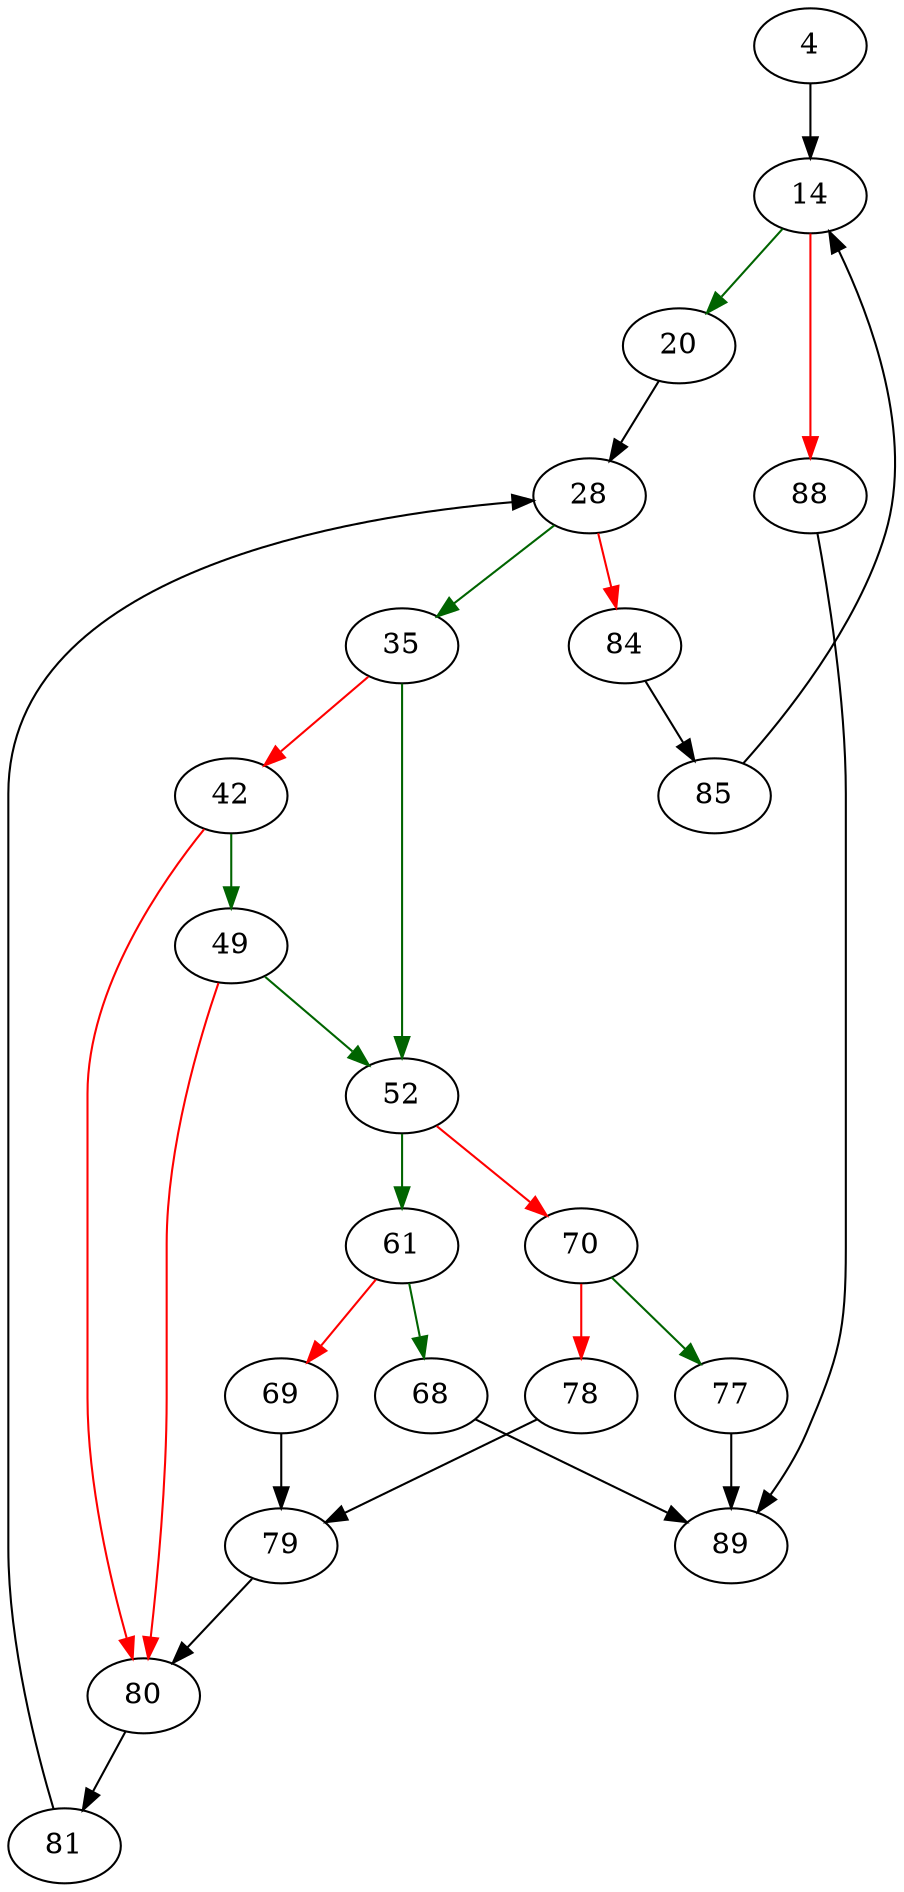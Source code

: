 strict digraph "fkParentIsModified" {
	// Node definitions.
	4 [entry=true];
	14;
	20;
	88;
	28;
	35;
	84;
	52;
	42;
	49;
	80;
	61;
	70;
	68;
	69;
	89;
	79;
	77;
	78;
	81;
	85;

	// Edge definitions.
	4 -> 14;
	14 -> 20 [
		color=darkgreen
		cond=true
	];
	14 -> 88 [
		color=red
		cond=false
	];
	20 -> 28;
	88 -> 89;
	28 -> 35 [
		color=darkgreen
		cond=true
	];
	28 -> 84 [
		color=red
		cond=false
	];
	35 -> 52 [
		color=darkgreen
		cond=true
	];
	35 -> 42 [
		color=red
		cond=false
	];
	84 -> 85;
	52 -> 61 [
		color=darkgreen
		cond=true
	];
	52 -> 70 [
		color=red
		cond=false
	];
	42 -> 49 [
		color=darkgreen
		cond=true
	];
	42 -> 80 [
		color=red
		cond=false
	];
	49 -> 52 [
		color=darkgreen
		cond=true
	];
	49 -> 80 [
		color=red
		cond=false
	];
	80 -> 81;
	61 -> 68 [
		color=darkgreen
		cond=true
	];
	61 -> 69 [
		color=red
		cond=false
	];
	70 -> 77 [
		color=darkgreen
		cond=true
	];
	70 -> 78 [
		color=red
		cond=false
	];
	68 -> 89;
	69 -> 79;
	79 -> 80;
	77 -> 89;
	78 -> 79;
	81 -> 28;
	85 -> 14;
}